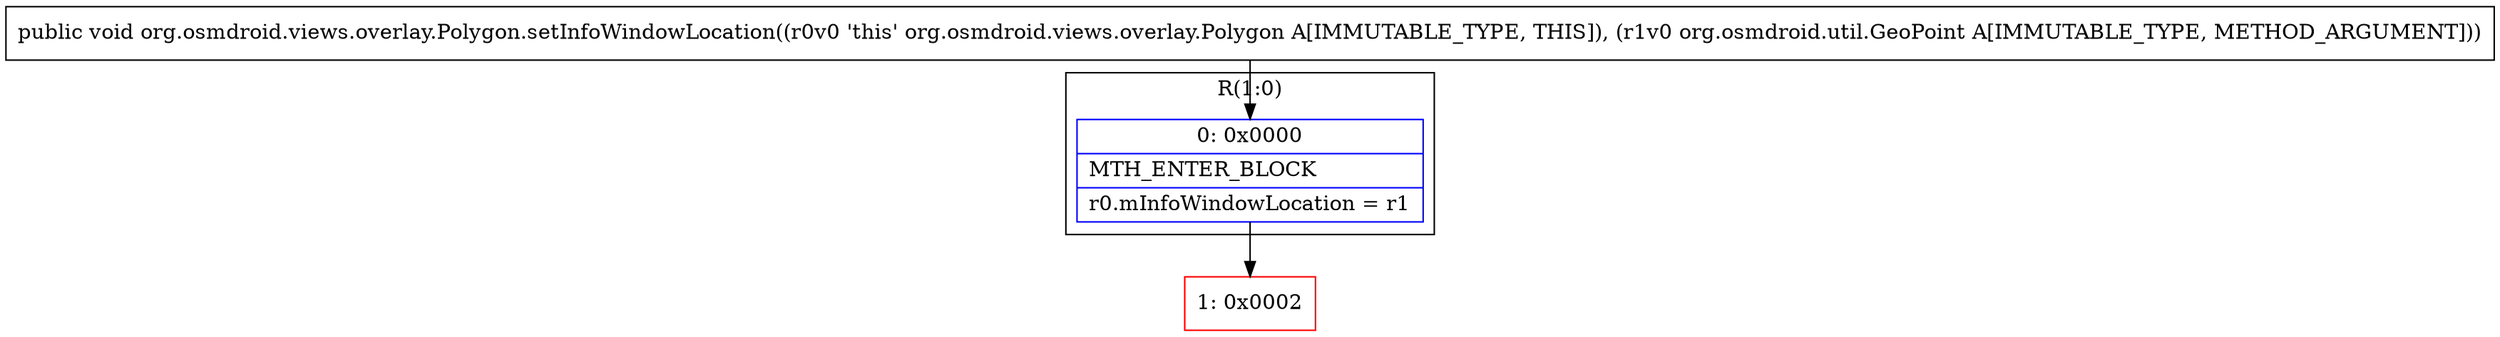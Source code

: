 digraph "CFG fororg.osmdroid.views.overlay.Polygon.setInfoWindowLocation(Lorg\/osmdroid\/util\/GeoPoint;)V" {
subgraph cluster_Region_51603521 {
label = "R(1:0)";
node [shape=record,color=blue];
Node_0 [shape=record,label="{0\:\ 0x0000|MTH_ENTER_BLOCK\l|r0.mInfoWindowLocation = r1\l}"];
}
Node_1 [shape=record,color=red,label="{1\:\ 0x0002}"];
MethodNode[shape=record,label="{public void org.osmdroid.views.overlay.Polygon.setInfoWindowLocation((r0v0 'this' org.osmdroid.views.overlay.Polygon A[IMMUTABLE_TYPE, THIS]), (r1v0 org.osmdroid.util.GeoPoint A[IMMUTABLE_TYPE, METHOD_ARGUMENT])) }"];
MethodNode -> Node_0;
Node_0 -> Node_1;
}

